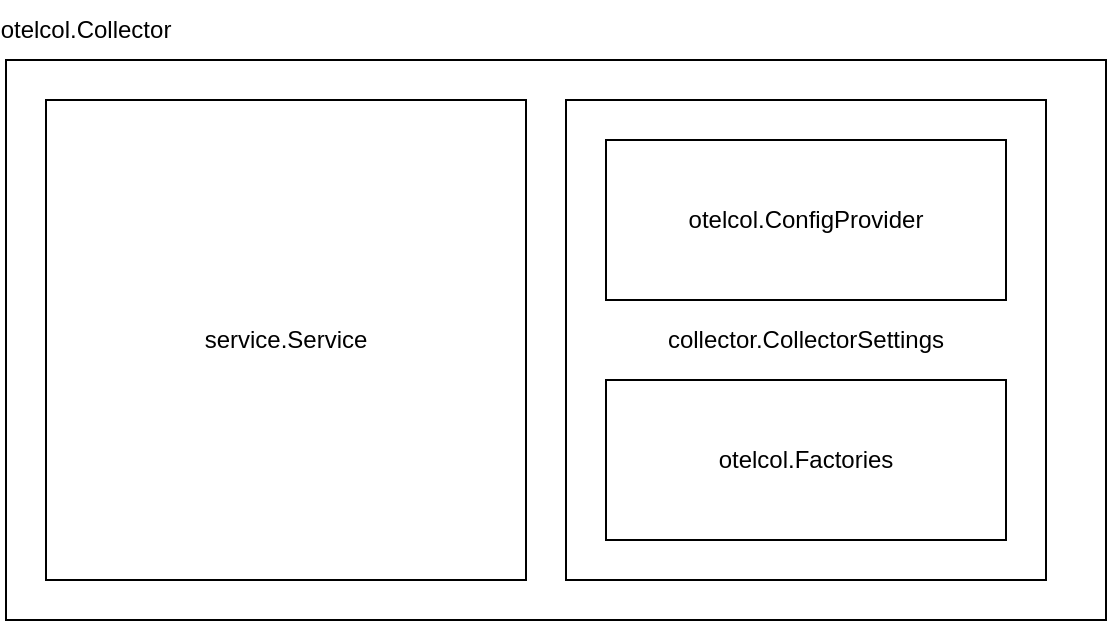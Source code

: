 <mxfile version="22.1.8" type="github">
  <diagram id="CGxlpqMEDFHNc0mByJ-z" name="Page-1">
    <mxGraphModel dx="1026" dy="569" grid="1" gridSize="10" guides="1" tooltips="1" connect="1" arrows="1" fold="1" page="1" pageScale="1" pageWidth="850" pageHeight="1100" math="0" shadow="0">
      <root>
        <mxCell id="0" />
        <mxCell id="1" parent="0" />
        <mxCell id="L-RXgSW_XbWUT7fv2A1X-2" value="collector.CollectorSettings" style="rounded=0;whiteSpace=wrap;html=1;fillColor=default;" vertex="1" parent="1">
          <mxGeometry x="380" y="200" width="240" height="240" as="geometry" />
        </mxCell>
        <mxCell id="JZwM_zl1hgSv_7LeRsYJ-2" value="otelcol.ConfigProvider" style="rounded=0;whiteSpace=wrap;html=1;fillColor=default;" parent="1" vertex="1">
          <mxGeometry x="400" y="220" width="200" height="80" as="geometry" />
        </mxCell>
        <mxCell id="JZwM_zl1hgSv_7LeRsYJ-3" value="service.Service" style="rounded=0;whiteSpace=wrap;html=1;fillColor=default;" parent="1" vertex="1">
          <mxGeometry x="120" y="200" width="240" height="240" as="geometry" />
        </mxCell>
        <mxCell id="L-RXgSW_XbWUT7fv2A1X-1" value="otelcol.Factories" style="rounded=0;whiteSpace=wrap;html=1;fillColor=default;" vertex="1" parent="1">
          <mxGeometry x="400" y="340" width="200" height="80" as="geometry" />
        </mxCell>
        <mxCell id="L-RXgSW_XbWUT7fv2A1X-4" value="" style="rounded=0;whiteSpace=wrap;html=1;fillColor=none;" vertex="1" parent="1">
          <mxGeometry x="100" y="180" width="550" height="280" as="geometry" />
        </mxCell>
        <mxCell id="L-RXgSW_XbWUT7fv2A1X-5" value="otelcol.Collector" style="text;html=1;strokeColor=none;fillColor=none;align=center;verticalAlign=middle;whiteSpace=wrap;rounded=0;" vertex="1" parent="1">
          <mxGeometry x="110" y="150" width="60" height="30" as="geometry" />
        </mxCell>
      </root>
    </mxGraphModel>
  </diagram>
</mxfile>
